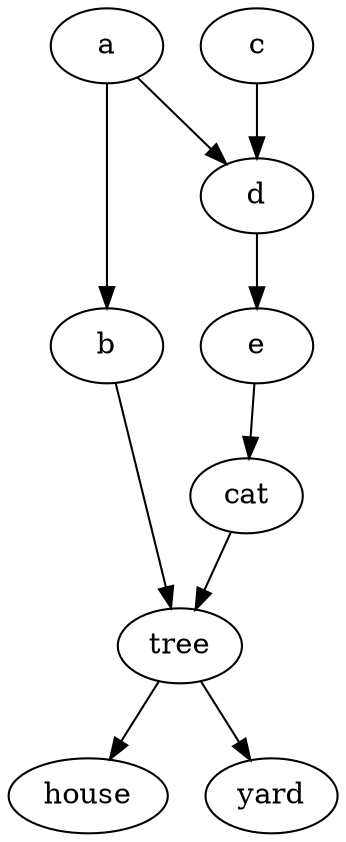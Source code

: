 digraph dag {
a -> b
a -> d
b -> tree
c -> d
d -> e
e -> cat
cat -> tree
tree -> house
tree -> yard
}